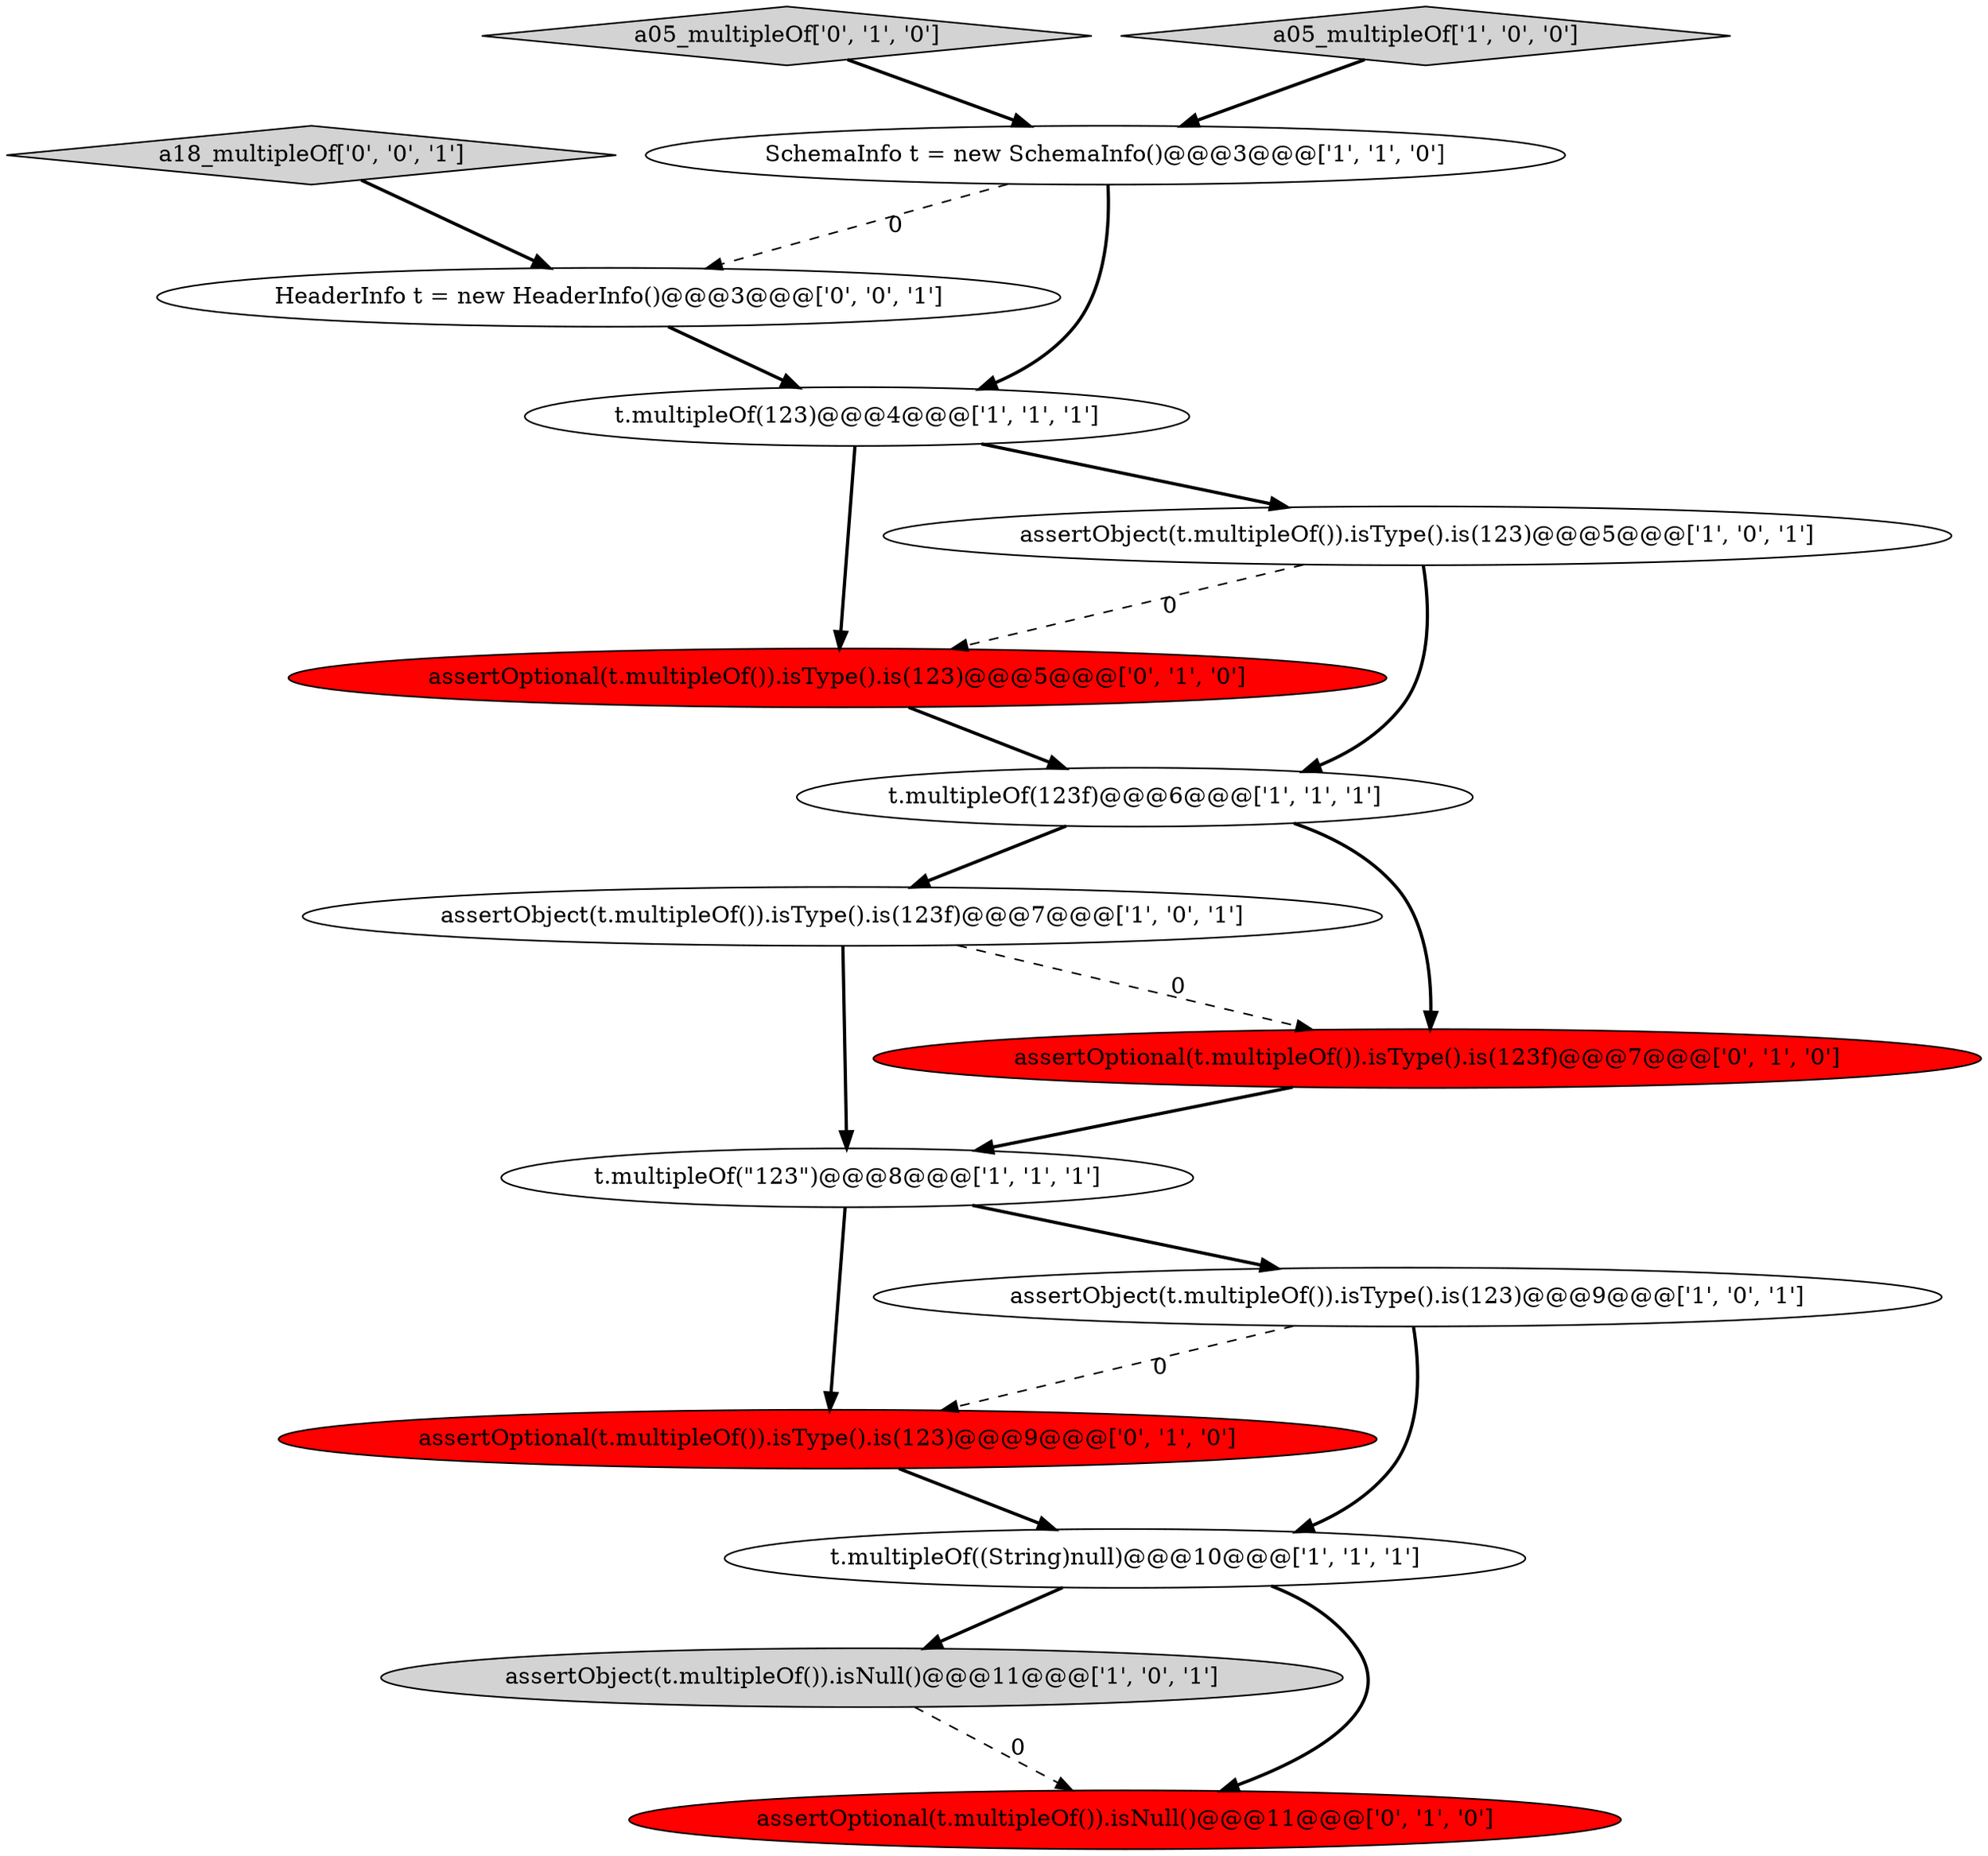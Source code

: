digraph {
8 [style = filled, label = "assertObject(t.multipleOf()).isNull()@@@11@@@['1', '0', '1']", fillcolor = lightgray, shape = ellipse image = "AAA0AAABBB1BBB"];
10 [style = filled, label = "assertOptional(t.multipleOf()).isNull()@@@11@@@['0', '1', '0']", fillcolor = red, shape = ellipse image = "AAA1AAABBB2BBB"];
3 [style = filled, label = "t.multipleOf((String)null)@@@10@@@['1', '1', '1']", fillcolor = white, shape = ellipse image = "AAA0AAABBB1BBB"];
12 [style = filled, label = "assertOptional(t.multipleOf()).isType().is(123)@@@9@@@['0', '1', '0']", fillcolor = red, shape = ellipse image = "AAA1AAABBB2BBB"];
13 [style = filled, label = "a05_multipleOf['0', '1', '0']", fillcolor = lightgray, shape = diamond image = "AAA0AAABBB2BBB"];
14 [style = filled, label = "assertOptional(t.multipleOf()).isType().is(123)@@@5@@@['0', '1', '0']", fillcolor = red, shape = ellipse image = "AAA1AAABBB2BBB"];
16 [style = filled, label = "a18_multipleOf['0', '0', '1']", fillcolor = lightgray, shape = diamond image = "AAA0AAABBB3BBB"];
0 [style = filled, label = "t.multipleOf(\"123\")@@@8@@@['1', '1', '1']", fillcolor = white, shape = ellipse image = "AAA0AAABBB1BBB"];
1 [style = filled, label = "assertObject(t.multipleOf()).isType().is(123)@@@5@@@['1', '0', '1']", fillcolor = white, shape = ellipse image = "AAA0AAABBB1BBB"];
6 [style = filled, label = "a05_multipleOf['1', '0', '0']", fillcolor = lightgray, shape = diamond image = "AAA0AAABBB1BBB"];
2 [style = filled, label = "SchemaInfo t = new SchemaInfo()@@@3@@@['1', '1', '0']", fillcolor = white, shape = ellipse image = "AAA0AAABBB1BBB"];
7 [style = filled, label = "assertObject(t.multipleOf()).isType().is(123f)@@@7@@@['1', '0', '1']", fillcolor = white, shape = ellipse image = "AAA0AAABBB1BBB"];
15 [style = filled, label = "HeaderInfo t = new HeaderInfo()@@@3@@@['0', '0', '1']", fillcolor = white, shape = ellipse image = "AAA0AAABBB3BBB"];
4 [style = filled, label = "t.multipleOf(123)@@@4@@@['1', '1', '1']", fillcolor = white, shape = ellipse image = "AAA0AAABBB1BBB"];
5 [style = filled, label = "t.multipleOf(123f)@@@6@@@['1', '1', '1']", fillcolor = white, shape = ellipse image = "AAA0AAABBB1BBB"];
11 [style = filled, label = "assertOptional(t.multipleOf()).isType().is(123f)@@@7@@@['0', '1', '0']", fillcolor = red, shape = ellipse image = "AAA1AAABBB2BBB"];
9 [style = filled, label = "assertObject(t.multipleOf()).isType().is(123)@@@9@@@['1', '0', '1']", fillcolor = white, shape = ellipse image = "AAA0AAABBB1BBB"];
1->5 [style = bold, label=""];
16->15 [style = bold, label=""];
0->9 [style = bold, label=""];
4->14 [style = bold, label=""];
8->10 [style = dashed, label="0"];
1->14 [style = dashed, label="0"];
0->12 [style = bold, label=""];
14->5 [style = bold, label=""];
7->11 [style = dashed, label="0"];
7->0 [style = bold, label=""];
2->4 [style = bold, label=""];
6->2 [style = bold, label=""];
2->15 [style = dashed, label="0"];
3->10 [style = bold, label=""];
11->0 [style = bold, label=""];
3->8 [style = bold, label=""];
15->4 [style = bold, label=""];
9->3 [style = bold, label=""];
5->7 [style = bold, label=""];
4->1 [style = bold, label=""];
5->11 [style = bold, label=""];
12->3 [style = bold, label=""];
9->12 [style = dashed, label="0"];
13->2 [style = bold, label=""];
}
